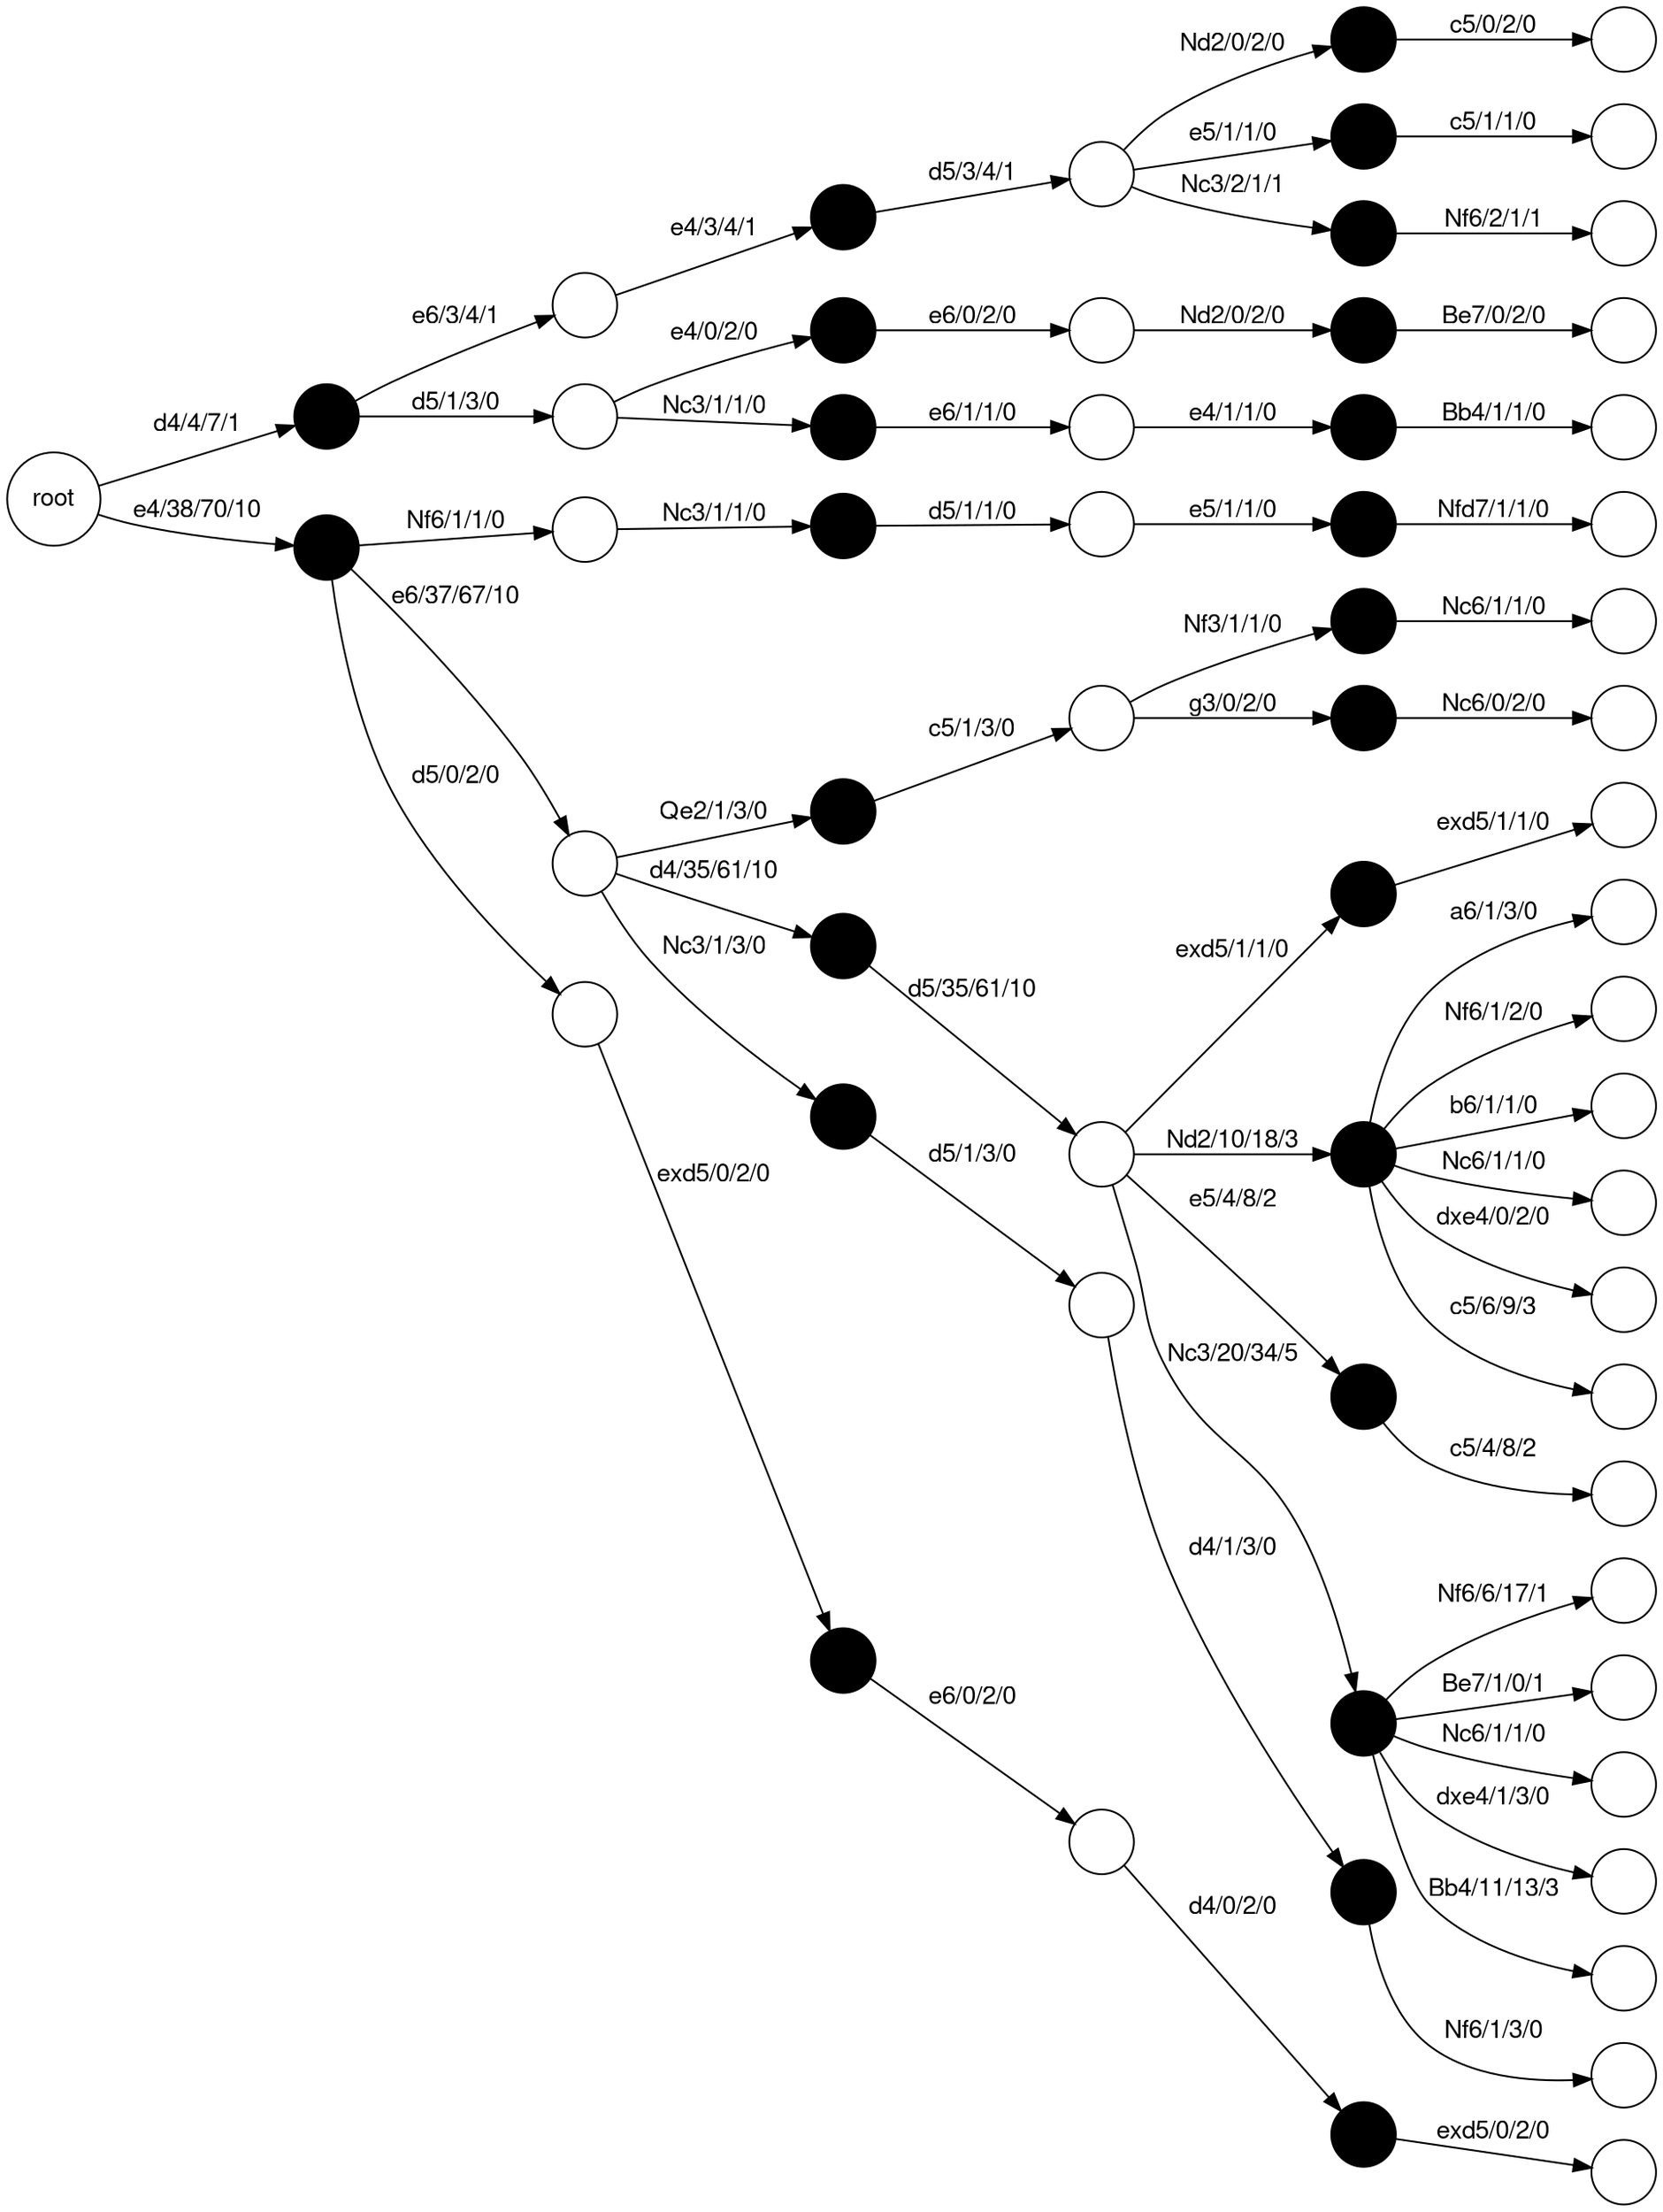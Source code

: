 digraph g {
fontname="Helvetica,Arial,sans-serif"
node [fontname="Helvetica,Arial,sans-serif" filledcolor = "white" label = "" style = "filled" shape = "circle" ]
edge [fontname="Helvetica,Arial,sans-serif"]
graph [fontsize=30 labelloc="t" label="" splines=true overlap=false rankdir = "LR"];
ratio = auto;
"rootW704D1600L296_smXgFLkcktRRkFlVmSF" [style = "filled" fillcolor = "white" label = "root"];
"d4W4D7L1_RgUCByiSycN" [style = "filled" fillcolor = "black"];
rootW704D1600L296_smXgFLkcktRRkFlVmSF -> d4W4D7L1_RgUCByiSycN [label = "d4/4/7/1"];
"e4W38D70L10_btAwTLCZDJul" [style = "filled" fillcolor = "black"];
rootW704D1600L296_smXgFLkcktRRkFlVmSF -> e4W38D70L10_btAwTLCZDJul [label = "e4/38/70/10"];
"e6W3D4L1_EXwZKCxTXQM" [style = "filled" fillcolor = "white"];
d4W4D7L1_RgUCByiSycN -> e6W3D4L1_EXwZKCxTXQM [label = "e6/3/4/1"];
"d5W1D3L0_HivpkeEmYKmeyQhyn" [style = "filled" fillcolor = "white"];
d4W4D7L1_RgUCByiSycN -> d5W1D3L0_HivpkeEmYKmeyQhyn [label = "d5/1/3/0"];
"Nf6W1D1L0_QKJvrEREaycAN" [style = "filled" fillcolor = "white"];
e4W38D70L10_btAwTLCZDJul -> Nf6W1D1L0_QKJvrEREaycAN [label = "Nf6/1/1/0"];
"e6W37D67L10_YzMqDxvDcZKJ" [style = "filled" fillcolor = "white"];
e4W38D70L10_btAwTLCZDJul -> e6W37D67L10_YzMqDxvDcZKJ [label = "e6/37/67/10"];
"d5W0D2L0_BBTOcvgPaJesYB" [style = "filled" fillcolor = "white"];
e4W38D70L10_btAwTLCZDJul -> d5W0D2L0_BBTOcvgPaJesYB [label = "d5/0/2/0"];
"e4W3D4L1_rxLazMzowBv" [style = "filled" fillcolor = "black"];
e6W3D4L1_EXwZKCxTXQM -> e4W3D4L1_rxLazMzowBv [label = "e4/3/4/1"];
"e4W0D2L0_SsEZTNtarFg" [style = "filled" fillcolor = "black"];
d5W1D3L0_HivpkeEmYKmeyQhyn -> e4W0D2L0_SsEZTNtarFg [label = "e4/0/2/0"];
"Nc3W1D1L0_jUzLwGiFJdmYBjZmXjz" [style = "filled" fillcolor = "black"];
d5W1D3L0_HivpkeEmYKmeyQhyn -> Nc3W1D1L0_jUzLwGiFJdmYBjZmXjz [label = "Nc3/1/1/0"];
"Nc3W1D1L0_EPMRSVDHBIbbD" [style = "filled" fillcolor = "black"];
Nf6W1D1L0_QKJvrEREaycAN -> Nc3W1D1L0_EPMRSVDHBIbbD [label = "Nc3/1/1/0"];
"Qe2W1D3L0_SLwwXgOtMmNsM" [style = "filled" fillcolor = "black"];
e6W37D67L10_YzMqDxvDcZKJ -> Qe2W1D3L0_SLwwXgOtMmNsM [label = "Qe2/1/3/0"];
"d4W35D61L10_DdsIQnbewWKMDtumt" [style = "filled" fillcolor = "black"];
e6W37D67L10_YzMqDxvDcZKJ -> d4W35D61L10_DdsIQnbewWKMDtumt [label = "d4/35/61/10"];
"Nc3W1D3L0_zfNuYSCIuwVVntogz" [style = "filled" fillcolor = "black"];
e6W37D67L10_YzMqDxvDcZKJ -> Nc3W1D3L0_zfNuYSCIuwVVntogz [label = "Nc3/1/3/0"];
"exd5W0D2L0_UYGjyYvtHXGn" [style = "filled" fillcolor = "black"];
d5W0D2L0_BBTOcvgPaJesYB -> exd5W0D2L0_UYGjyYvtHXGn [label = "exd5/0/2/0"];
"d5W3D4L1_mCuilCzhICmHxiQ" [style = "filled" fillcolor = "white"];
e4W3D4L1_rxLazMzowBv -> d5W3D4L1_mCuilCzhICmHxiQ [label = "d5/3/4/1"];
"e6W0D2L0_ZHacSOlZVXbPIVL" [style = "filled" fillcolor = "white"];
e4W0D2L0_SsEZTNtarFg -> e6W0D2L0_ZHacSOlZVXbPIVL [label = "e6/0/2/0"];
"e6W1D1L0_ucaDqbhMIpUJc" [style = "filled" fillcolor = "white"];
Nc3W1D1L0_jUzLwGiFJdmYBjZmXjz -> e6W1D1L0_ucaDqbhMIpUJc [label = "e6/1/1/0"];
"d5W1D1L0_GtemhQMUTQYdyXzc" [style = "filled" fillcolor = "white"];
Nc3W1D1L0_EPMRSVDHBIbbD -> d5W1D1L0_GtemhQMUTQYdyXzc [label = "d5/1/1/0"];
"c5W1D3L0_AObWDXwZxKOwNyTzaVP" [style = "filled" fillcolor = "white"];
Qe2W1D3L0_SLwwXgOtMmNsM -> c5W1D3L0_AObWDXwZxKOwNyTzaVP [label = "c5/1/3/0"];
"d5W35D61L10_kuxFhEhCCjxT" [style = "filled" fillcolor = "white"];
d4W35D61L10_DdsIQnbewWKMDtumt -> d5W35D61L10_kuxFhEhCCjxT [label = "d5/35/61/10"];
"d5W1D3L0_KBEcMXbuVwnztwx" [style = "filled" fillcolor = "white"];
Nc3W1D3L0_zfNuYSCIuwVVntogz -> d5W1D3L0_KBEcMXbuVwnztwx [label = "d5/1/3/0"];
"e6W0D2L0_RnDwWhJuVjbaTvclSQMM" [style = "filled" fillcolor = "white"];
exd5W0D2L0_UYGjyYvtHXGn -> e6W0D2L0_RnDwWhJuVjbaTvclSQMM [label = "e6/0/2/0"];
"Nd2W0D2L0_OYpMAtddEavJjGEpGCA" [style = "filled" fillcolor = "black"];
d5W3D4L1_mCuilCzhICmHxiQ -> Nd2W0D2L0_OYpMAtddEavJjGEpGCA [label = "Nd2/0/2/0"];
"e5W1D1L0_FbfpFWGLmeqaJTo" [style = "filled" fillcolor = "black"];
d5W3D4L1_mCuilCzhICmHxiQ -> e5W1D1L0_FbfpFWGLmeqaJTo [label = "e5/1/1/0"];
"Nc3W2D1L1_qORubhUeOI" [style = "filled" fillcolor = "black"];
d5W3D4L1_mCuilCzhICmHxiQ -> Nc3W2D1L1_qORubhUeOI [label = "Nc3/2/1/1"];
"Nd2W0D2L0_mgYsVDAjPIApfgdez" [style = "filled" fillcolor = "black"];
e6W0D2L0_ZHacSOlZVXbPIVL -> Nd2W0D2L0_mgYsVDAjPIApfgdez [label = "Nd2/0/2/0"];
"e4W1D1L0_vrdyTDTyJCCDDArP" [style = "filled" fillcolor = "black"];
e6W1D1L0_ucaDqbhMIpUJc -> e4W1D1L0_vrdyTDTyJCCDDArP [label = "e4/1/1/0"];
"e5W1D1L0_myeglmkCzbgOG" [style = "filled" fillcolor = "black"];
d5W1D1L0_GtemhQMUTQYdyXzc -> e5W1D1L0_myeglmkCzbgOG [label = "e5/1/1/0"];
"Nf3W1D1L0_CcXUNlVKKAQTn" [style = "filled" fillcolor = "black"];
c5W1D3L0_AObWDXwZxKOwNyTzaVP -> Nf3W1D1L0_CcXUNlVKKAQTn [label = "Nf3/1/1/0"];
"g3W0D2L0_MplXVBIZicCdKaDn" [style = "filled" fillcolor = "black"];
c5W1D3L0_AObWDXwZxKOwNyTzaVP -> g3W0D2L0_MplXVBIZicCdKaDn [label = "g3/0/2/0"];
"exd5W1D1L0_KCsFntxlMK" [style = "filled" fillcolor = "black"];
d5W35D61L10_kuxFhEhCCjxT -> exd5W1D1L0_KCsFntxlMK [label = "exd5/1/1/0"];
"Nd2W10D18L3_eEoqZPQRyOxNjeNUfLc" [style = "filled" fillcolor = "black"];
d5W35D61L10_kuxFhEhCCjxT -> Nd2W10D18L3_eEoqZPQRyOxNjeNUfLc [label = "Nd2/10/18/3"];
"e5W4D8L2_IEjhFGNOUtxVfmHJCa" [style = "filled" fillcolor = "black"];
d5W35D61L10_kuxFhEhCCjxT -> e5W4D8L2_IEjhFGNOUtxVfmHJCa [label = "e5/4/8/2"];
"Nc3W20D34L5_ULOFknvnpmDGOIm" [style = "filled" fillcolor = "black"];
d5W35D61L10_kuxFhEhCCjxT -> Nc3W20D34L5_ULOFknvnpmDGOIm [label = "Nc3/20/34/5"];
"d4W1D3L0_MIVMjiWqmWzxNJjI" [style = "filled" fillcolor = "black"];
d5W1D3L0_KBEcMXbuVwnztwx -> d4W1D3L0_MIVMjiWqmWzxNJjI [label = "d4/1/3/0"];
"d4W0D2L0_aBDJUXFggA" [style = "filled" fillcolor = "black"];
e6W0D2L0_RnDwWhJuVjbaTvclSQMM -> d4W0D2L0_aBDJUXFggA [label = "d4/0/2/0"];
"c5W0D2L0_OzCpRQQHSzLQpcOUKo" [style = "filled" fillcolor = "white"];
Nd2W0D2L0_OYpMAtddEavJjGEpGCA -> c5W0D2L0_OzCpRQQHSzLQpcOUKo [label = "c5/0/2/0"];
"c5W1D1L0_LxHmXqGAypsCf" [style = "filled" fillcolor = "white"];
e5W1D1L0_FbfpFWGLmeqaJTo -> c5W1D1L0_LxHmXqGAypsCf [label = "c5/1/1/0"];
"Nf6W2D1L1_vfDZWExmYX" [style = "filled" fillcolor = "white"];
Nc3W2D1L1_qORubhUeOI -> Nf6W2D1L1_vfDZWExmYX [label = "Nf6/2/1/1"];
"Be7W0D2L0_vSQYFxgymvktCp" [style = "filled" fillcolor = "white"];
Nd2W0D2L0_mgYsVDAjPIApfgdez -> Be7W0D2L0_vSQYFxgymvktCp [label = "Be7/0/2/0"];
"Bb4W1D1L0_mzAsGTmdRHygQLc" [style = "filled" fillcolor = "white"];
e4W1D1L0_vrdyTDTyJCCDDArP -> Bb4W1D1L0_mzAsGTmdRHygQLc [label = "Bb4/1/1/0"];
"Nfd7W1D1L0_tlySoLFDuoVMFZhgA" [style = "filled" fillcolor = "white"];
e5W1D1L0_myeglmkCzbgOG -> Nfd7W1D1L0_tlySoLFDuoVMFZhgA [label = "Nfd7/1/1/0"];
"Nc6W1D1L0_ucvVZdLBhXgKJUC" [style = "filled" fillcolor = "white"];
Nf3W1D1L0_CcXUNlVKKAQTn -> Nc6W1D1L0_ucvVZdLBhXgKJUC [label = "Nc6/1/1/0"];
"Nc6W0D2L0_ekXmokukIWfnNAWbgLen" [style = "filled" fillcolor = "white"];
g3W0D2L0_MplXVBIZicCdKaDn -> Nc6W0D2L0_ekXmokukIWfnNAWbgLen [label = "Nc6/0/2/0"];
"exd5W1D1L0_QMvdWvrhyv" [style = "filled" fillcolor = "white"];
exd5W1D1L0_KCsFntxlMK -> exd5W1D1L0_QMvdWvrhyv [label = "exd5/1/1/0"];
"a6W1D3L0_pPrVArqUfDLXjGRoWwU" [style = "filled" fillcolor = "white"];
Nd2W10D18L3_eEoqZPQRyOxNjeNUfLc -> a6W1D3L0_pPrVArqUfDLXjGRoWwU [label = "a6/1/3/0"];
"Nf6W1D2L0_KPaPMiylXBa" [style = "filled" fillcolor = "white"];
Nd2W10D18L3_eEoqZPQRyOxNjeNUfLc -> Nf6W1D2L0_KPaPMiylXBa [label = "Nf6/1/2/0"];
"b6W1D1L0_nGAzMHUNDNSKryILM" [style = "filled" fillcolor = "white"];
Nd2W10D18L3_eEoqZPQRyOxNjeNUfLc -> b6W1D1L0_nGAzMHUNDNSKryILM [label = "b6/1/1/0"];
"Nc6W1D1L0_LCFbBIDZANOJmd" [style = "filled" fillcolor = "white"];
Nd2W10D18L3_eEoqZPQRyOxNjeNUfLc -> Nc6W1D1L0_LCFbBIDZANOJmd [label = "Nc6/1/1/0"];
"dxe4W0D2L0_vhFQnRdwYJeHGNkcfkH" [style = "filled" fillcolor = "white"];
Nd2W10D18L3_eEoqZPQRyOxNjeNUfLc -> dxe4W0D2L0_vhFQnRdwYJeHGNkcfkH [label = "dxe4/0/2/0"];
"c5W6D9L3_znTbgHHyWNbza" [style = "filled" fillcolor = "white"];
Nd2W10D18L3_eEoqZPQRyOxNjeNUfLc -> c5W6D9L3_znTbgHHyWNbza [label = "c5/6/9/3"];
"c5W4D8L2_GvwrmLVFdrlQEXOxFC" [style = "filled" fillcolor = "white"];
e5W4D8L2_IEjhFGNOUtxVfmHJCa -> c5W4D8L2_GvwrmLVFdrlQEXOxFC [label = "c5/4/8/2"];
"Nf6W6D17L1_fbLJCTlRtLInTB" [style = "filled" fillcolor = "white"];
Nc3W20D34L5_ULOFknvnpmDGOIm -> Nf6W6D17L1_fbLJCTlRtLInTB [label = "Nf6/6/17/1"];
"Be7W1D0L1_bBtqcixxXkGokMyBsaB" [style = "filled" fillcolor = "white"];
Nc3W20D34L5_ULOFknvnpmDGOIm -> Be7W1D0L1_bBtqcixxXkGokMyBsaB [label = "Be7/1/0/1"];
"Nc6W1D1L0_QYoAYxlYeT" [style = "filled" fillcolor = "white"];
Nc3W20D34L5_ULOFknvnpmDGOIm -> Nc6W1D1L0_QYoAYxlYeT [label = "Nc6/1/1/0"];
"dxe4W1D3L0_vfHOgQSArTl" [style = "filled" fillcolor = "white"];
Nc3W20D34L5_ULOFknvnpmDGOIm -> dxe4W1D3L0_vfHOgQSArTl [label = "dxe4/1/3/0"];
"Bb4W11D13L3_qfIDWgikUdKnl" [style = "filled" fillcolor = "white"];
Nc3W20D34L5_ULOFknvnpmDGOIm -> Bb4W11D13L3_qfIDWgikUdKnl [label = "Bb4/11/13/3"];
"Nf6W1D3L0_BWpiXmItdSSwi" [style = "filled" fillcolor = "white"];
d4W1D3L0_MIVMjiWqmWzxNJjI -> Nf6W1D3L0_BWpiXmItdSSwi [label = "Nf6/1/3/0"];
"exd5W0D2L0_MpMSapgyYamPfERYa" [style = "filled" fillcolor = "white"];
d4W0D2L0_aBDJUXFggA -> exd5W0D2L0_MpMSapgyYamPfERYa [label = "exd5/0/2/0"];

}
